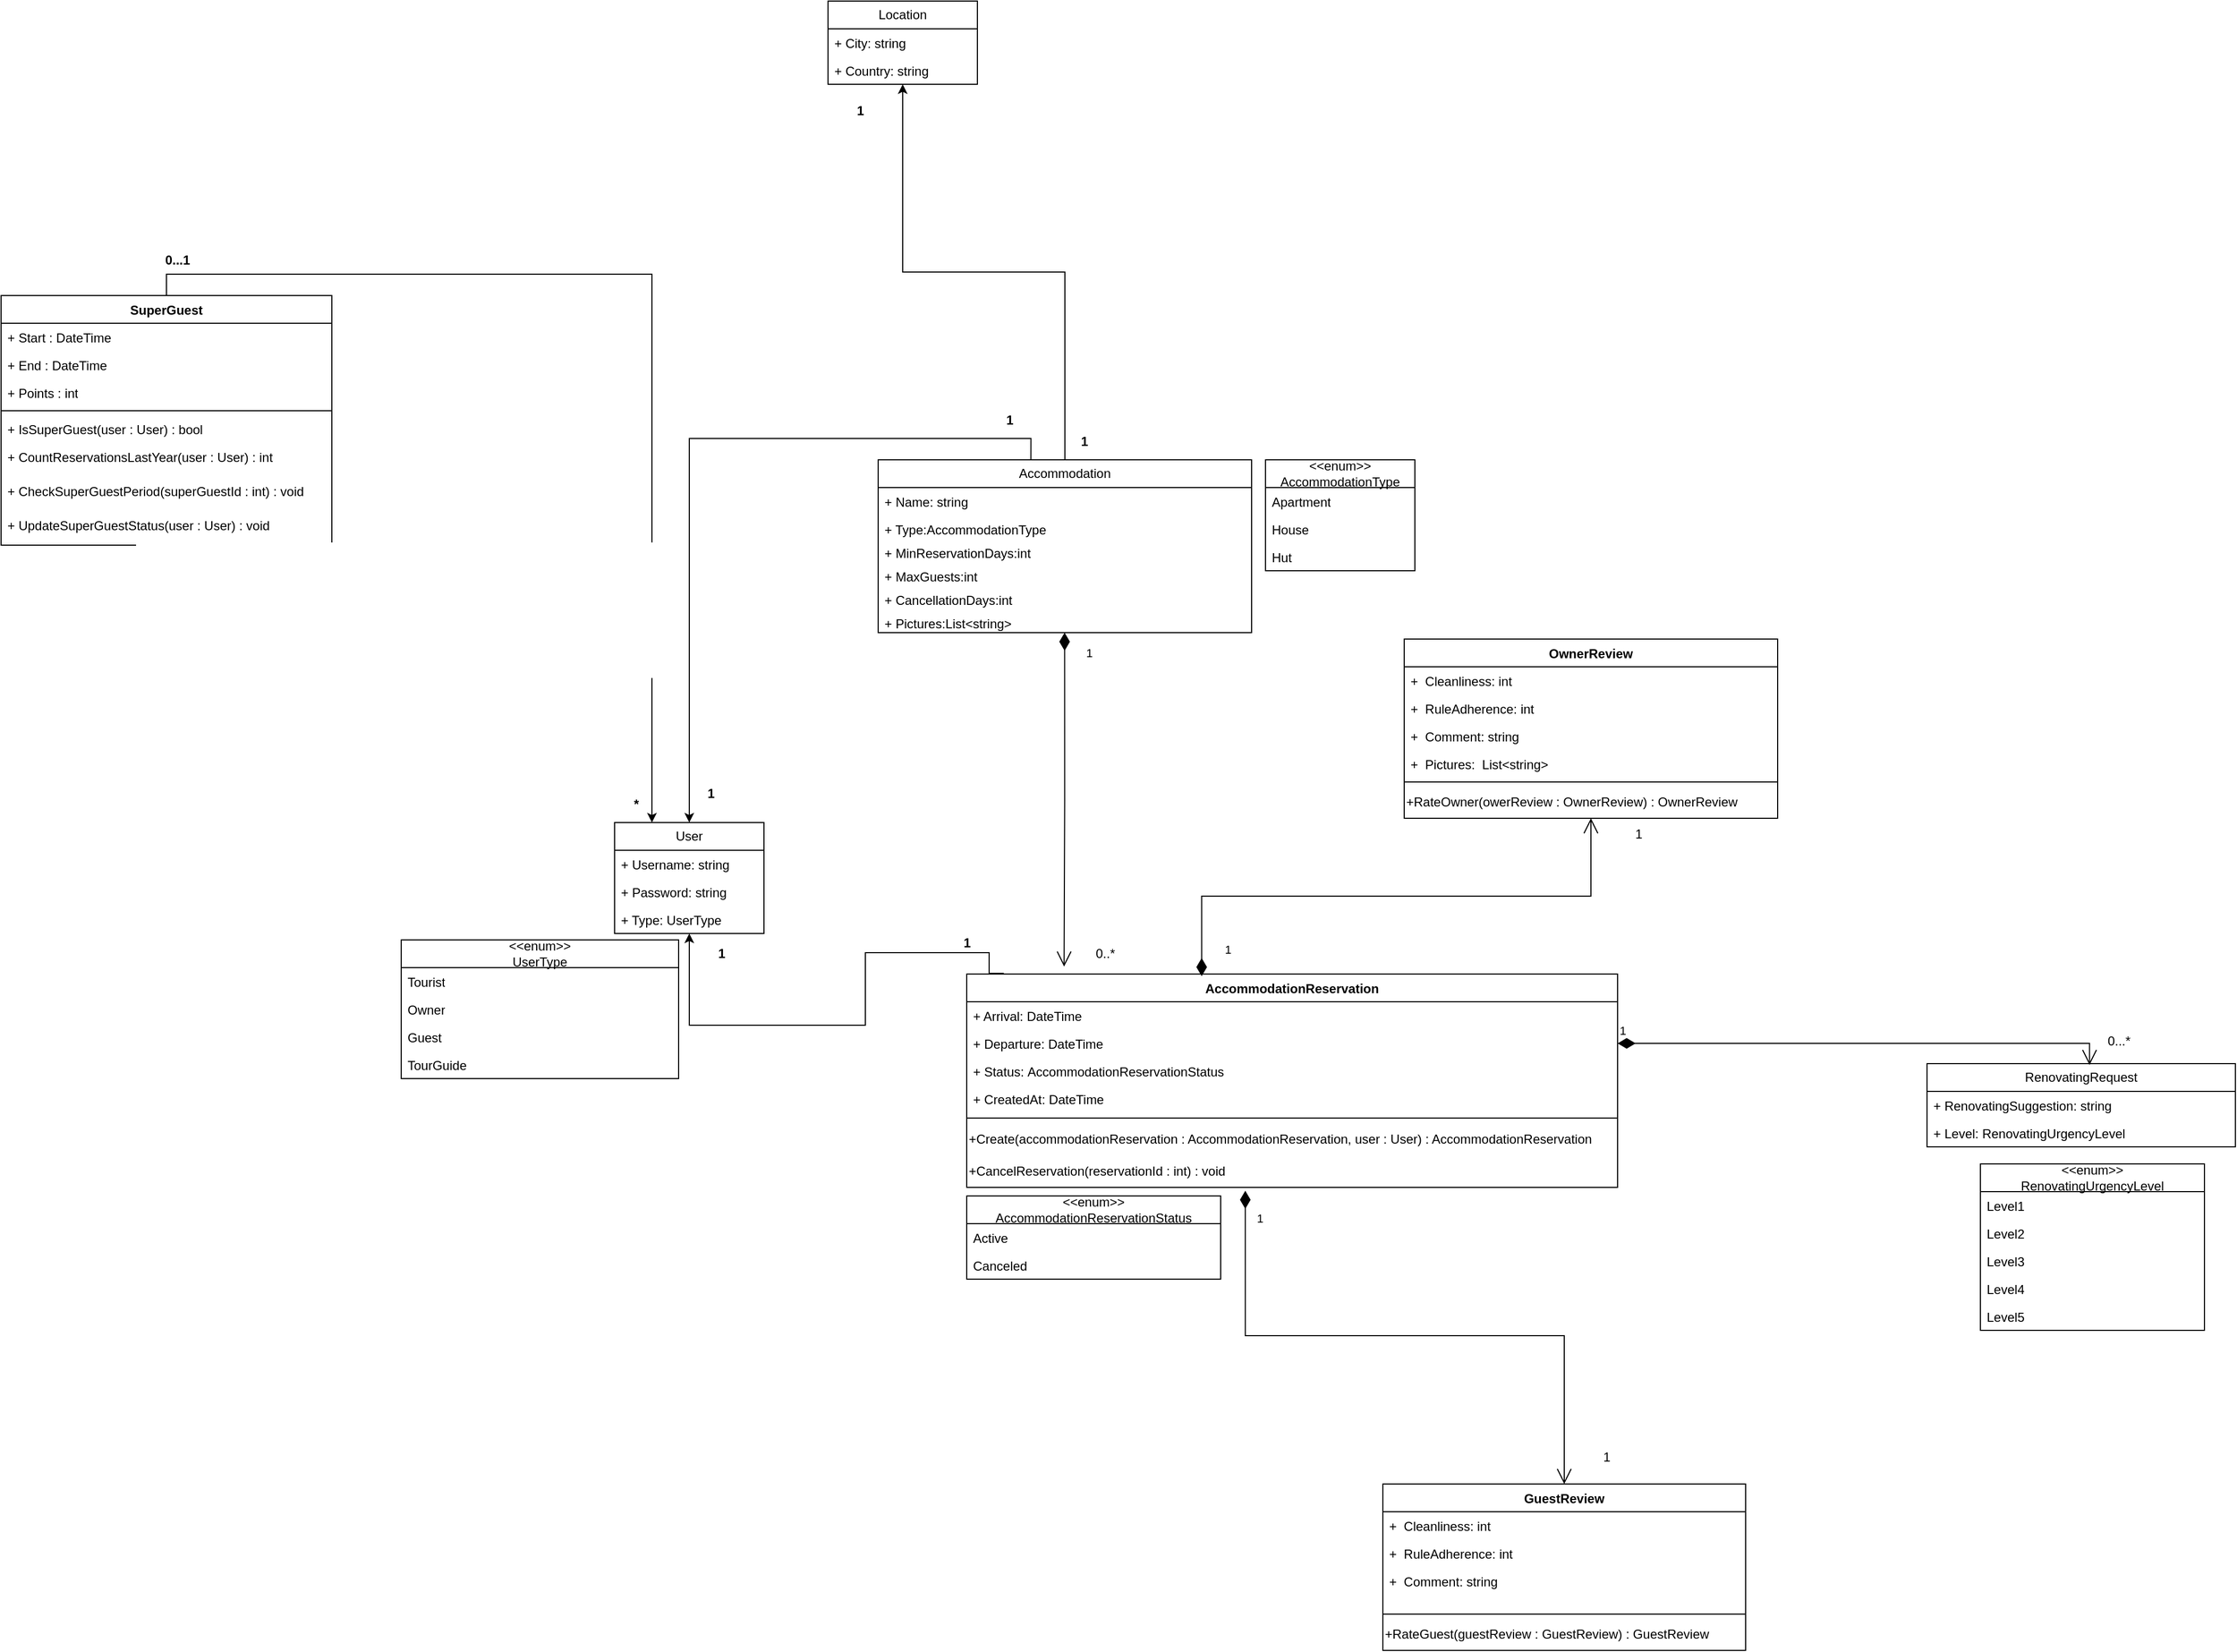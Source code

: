<mxfile version="24.4.2" type="device">
  <diagram id="C5RBs43oDa-KdzZeNtuy" name="Page-1">
    <mxGraphModel dx="1994" dy="1758" grid="1" gridSize="10" guides="1" tooltips="1" connect="1" arrows="1" fold="1" page="1" pageScale="1" pageWidth="827" pageHeight="1169" math="0" shadow="0">
      <root>
        <mxCell id="WIyWlLk6GJQsqaUBKTNV-0" />
        <mxCell id="WIyWlLk6GJQsqaUBKTNV-1" parent="WIyWlLk6GJQsqaUBKTNV-0" />
        <mxCell id="wMaGzg7O0f3dlFPSWwdT-11" value="GuestReview" style="swimlane;fontStyle=1;align=center;verticalAlign=top;childLayout=stackLayout;horizontal=1;startSize=26;horizontalStack=0;resizeParent=1;resizeParentMax=0;resizeLast=0;collapsible=1;marginBottom=0;whiteSpace=wrap;html=1;" parent="WIyWlLk6GJQsqaUBKTNV-1" vertex="1">
          <mxGeometry x="950" y="830" width="340" height="156" as="geometry" />
        </mxCell>
        <mxCell id="wMaGzg7O0f3dlFPSWwdT-15" value="+&amp;nbsp; Cleanliness: int" style="text;strokeColor=none;fillColor=none;align=left;verticalAlign=top;spacingLeft=4;spacingRight=4;overflow=hidden;rotatable=0;points=[[0,0.5],[1,0.5]];portConstraint=eastwest;whiteSpace=wrap;html=1;" parent="wMaGzg7O0f3dlFPSWwdT-11" vertex="1">
          <mxGeometry y="26" width="340" height="26" as="geometry" />
        </mxCell>
        <mxCell id="wMaGzg7O0f3dlFPSWwdT-16" value="+&amp;nbsp; RuleAdherence: int" style="text;strokeColor=none;fillColor=none;align=left;verticalAlign=top;spacingLeft=4;spacingRight=4;overflow=hidden;rotatable=0;points=[[0,0.5],[1,0.5]];portConstraint=eastwest;whiteSpace=wrap;html=1;" parent="wMaGzg7O0f3dlFPSWwdT-11" vertex="1">
          <mxGeometry y="52" width="340" height="26" as="geometry" />
        </mxCell>
        <mxCell id="wMaGzg7O0f3dlFPSWwdT-17" value="+&amp;nbsp; Comment: string" style="text;strokeColor=none;fillColor=none;align=left;verticalAlign=top;spacingLeft=4;spacingRight=4;overflow=hidden;rotatable=0;points=[[0,0.5],[1,0.5]];portConstraint=eastwest;whiteSpace=wrap;html=1;" parent="wMaGzg7O0f3dlFPSWwdT-11" vertex="1">
          <mxGeometry y="78" width="340" height="40" as="geometry" />
        </mxCell>
        <mxCell id="wMaGzg7O0f3dlFPSWwdT-13" value="" style="line;strokeWidth=1;fillColor=none;align=left;verticalAlign=middle;spacingTop=-1;spacingLeft=3;spacingRight=3;rotatable=0;labelPosition=right;points=[];portConstraint=eastwest;strokeColor=inherit;" parent="wMaGzg7O0f3dlFPSWwdT-11" vertex="1">
          <mxGeometry y="118" width="340" height="8" as="geometry" />
        </mxCell>
        <mxCell id="S7HG7MxneMHAXgwsNJfV-12" value="+RateGuest(guestReview : GuestReview) : GuestReview" style="text;html=1;align=left;verticalAlign=middle;resizable=0;points=[];autosize=1;strokeColor=none;fillColor=none;" parent="wMaGzg7O0f3dlFPSWwdT-11" vertex="1">
          <mxGeometry y="126" width="340" height="30" as="geometry" />
        </mxCell>
        <mxCell id="wMaGzg7O0f3dlFPSWwdT-18" value="AccommodationReservation" style="swimlane;fontStyle=1;align=center;verticalAlign=top;childLayout=stackLayout;horizontal=1;startSize=26;horizontalStack=0;resizeParent=1;resizeParentMax=0;resizeLast=0;collapsible=1;marginBottom=0;whiteSpace=wrap;html=1;" parent="WIyWlLk6GJQsqaUBKTNV-1" vertex="1">
          <mxGeometry x="560" y="352" width="610" height="200" as="geometry" />
        </mxCell>
        <mxCell id="wMaGzg7O0f3dlFPSWwdT-22" value="+ Arrival: DateTime" style="text;strokeColor=none;fillColor=none;align=left;verticalAlign=top;spacingLeft=4;spacingRight=4;overflow=hidden;rotatable=0;points=[[0,0.5],[1,0.5]];portConstraint=eastwest;whiteSpace=wrap;html=1;" parent="wMaGzg7O0f3dlFPSWwdT-18" vertex="1">
          <mxGeometry y="26" width="610" height="26" as="geometry" />
        </mxCell>
        <mxCell id="wMaGzg7O0f3dlFPSWwdT-25" value="+ Departure: DateTime" style="text;strokeColor=none;fillColor=none;align=left;verticalAlign=top;spacingLeft=4;spacingRight=4;overflow=hidden;rotatable=0;points=[[0,0.5],[1,0.5]];portConstraint=eastwest;whiteSpace=wrap;html=1;" parent="wMaGzg7O0f3dlFPSWwdT-18" vertex="1">
          <mxGeometry y="52" width="610" height="26" as="geometry" />
        </mxCell>
        <mxCell id="wMaGzg7O0f3dlFPSWwdT-34" value="+ Status:&amp;nbsp;AccommodationReservationStatus" style="text;strokeColor=none;fillColor=none;align=left;verticalAlign=top;spacingLeft=4;spacingRight=4;overflow=hidden;rotatable=0;points=[[0,0.5],[1,0.5]];portConstraint=eastwest;whiteSpace=wrap;html=1;" parent="wMaGzg7O0f3dlFPSWwdT-18" vertex="1">
          <mxGeometry y="78" width="610" height="26" as="geometry" />
        </mxCell>
        <mxCell id="wMaGzg7O0f3dlFPSWwdT-28" value="+ CreatedAt:&amp;nbsp;DateTime" style="text;strokeColor=none;fillColor=none;align=left;verticalAlign=top;spacingLeft=4;spacingRight=4;overflow=hidden;rotatable=0;points=[[0,0.5],[1,0.5]];portConstraint=eastwest;whiteSpace=wrap;html=1;" parent="wMaGzg7O0f3dlFPSWwdT-18" vertex="1">
          <mxGeometry y="104" width="610" height="26" as="geometry" />
        </mxCell>
        <mxCell id="wMaGzg7O0f3dlFPSWwdT-20" value="" style="line;strokeWidth=1;fillColor=none;align=left;verticalAlign=middle;spacingTop=-1;spacingLeft=3;spacingRight=3;rotatable=0;labelPosition=right;points=[];portConstraint=eastwest;strokeColor=inherit;" parent="wMaGzg7O0f3dlFPSWwdT-18" vertex="1">
          <mxGeometry y="130" width="610" height="10" as="geometry" />
        </mxCell>
        <mxCell id="S7HG7MxneMHAXgwsNJfV-9" value="+Create(accommodationReservation : AccommodationReservation, user : User) : AccommodationReservation" style="text;html=1;align=left;verticalAlign=middle;resizable=0;points=[];autosize=1;strokeColor=none;fillColor=none;" parent="wMaGzg7O0f3dlFPSWwdT-18" vertex="1">
          <mxGeometry y="140" width="610" height="30" as="geometry" />
        </mxCell>
        <mxCell id="S7HG7MxneMHAXgwsNJfV-7" value="+CancelReservation(reservationId : int) : void" style="text;html=1;align=left;verticalAlign=middle;resizable=0;points=[];autosize=1;strokeColor=none;fillColor=none;" parent="wMaGzg7O0f3dlFPSWwdT-18" vertex="1">
          <mxGeometry y="170" width="610" height="30" as="geometry" />
        </mxCell>
        <mxCell id="wMaGzg7O0f3dlFPSWwdT-29" value="&amp;lt;&amp;lt;enum&amp;gt;&amp;gt;&lt;br&gt;AccommodationReservationStatus" style="swimlane;fontStyle=0;childLayout=stackLayout;horizontal=1;startSize=26;fillColor=none;horizontalStack=0;resizeParent=1;resizeParentMax=0;resizeLast=0;collapsible=1;marginBottom=0;whiteSpace=wrap;html=1;" parent="WIyWlLk6GJQsqaUBKTNV-1" vertex="1">
          <mxGeometry x="560" y="560" width="238" height="78" as="geometry" />
        </mxCell>
        <mxCell id="wMaGzg7O0f3dlFPSWwdT-30" value="Active" style="text;strokeColor=none;fillColor=none;align=left;verticalAlign=top;spacingLeft=4;spacingRight=4;overflow=hidden;rotatable=0;points=[[0,0.5],[1,0.5]];portConstraint=eastwest;whiteSpace=wrap;html=1;" parent="wMaGzg7O0f3dlFPSWwdT-29" vertex="1">
          <mxGeometry y="26" width="238" height="26" as="geometry" />
        </mxCell>
        <mxCell id="wMaGzg7O0f3dlFPSWwdT-31" value="Canceled" style="text;strokeColor=none;fillColor=none;align=left;verticalAlign=top;spacingLeft=4;spacingRight=4;overflow=hidden;rotatable=0;points=[[0,0.5],[1,0.5]];portConstraint=eastwest;whiteSpace=wrap;html=1;" parent="wMaGzg7O0f3dlFPSWwdT-29" vertex="1">
          <mxGeometry y="52" width="238" height="26" as="geometry" />
        </mxCell>
        <mxCell id="wMaGzg7O0f3dlFPSWwdT-48" value="1" style="text;html=1;align=center;verticalAlign=middle;whiteSpace=wrap;rounded=0;" parent="WIyWlLk6GJQsqaUBKTNV-1" vertex="1">
          <mxGeometry x="1160" y="206" width="60" height="30" as="geometry" />
        </mxCell>
        <mxCell id="wMaGzg7O0f3dlFPSWwdT-121" style="edgeStyle=orthogonalEdgeStyle;rounded=0;orthogonalLoop=1;jettySize=auto;html=1;exitX=0.5;exitY=0;exitDx=0;exitDy=0;entryX=0.25;entryY=0;entryDx=0;entryDy=0;" parent="WIyWlLk6GJQsqaUBKTNV-1" source="S7HG7MxneMHAXgwsNJfV-29" target="wMaGzg7O0f3dlFPSWwdT-57" edge="1">
          <mxGeometry relative="1" as="geometry">
            <mxPoint x="-220" y="-310" as="sourcePoint" />
          </mxGeometry>
        </mxCell>
        <mxCell id="wMaGzg7O0f3dlFPSWwdT-57" value="User" style="swimlane;fontStyle=0;childLayout=stackLayout;horizontal=1;startSize=26;fillColor=none;horizontalStack=0;resizeParent=1;resizeParentMax=0;resizeLast=0;collapsible=1;marginBottom=0;whiteSpace=wrap;html=1;" parent="WIyWlLk6GJQsqaUBKTNV-1" vertex="1">
          <mxGeometry x="230" y="210" width="140" height="104" as="geometry" />
        </mxCell>
        <mxCell id="wMaGzg7O0f3dlFPSWwdT-58" value="+ Username: string" style="text;strokeColor=none;fillColor=none;align=left;verticalAlign=top;spacingLeft=4;spacingRight=4;overflow=hidden;rotatable=0;points=[[0,0.5],[1,0.5]];portConstraint=eastwest;whiteSpace=wrap;html=1;" parent="wMaGzg7O0f3dlFPSWwdT-57" vertex="1">
          <mxGeometry y="26" width="140" height="26" as="geometry" />
        </mxCell>
        <mxCell id="wMaGzg7O0f3dlFPSWwdT-59" value="+ Password: string" style="text;strokeColor=none;fillColor=none;align=left;verticalAlign=top;spacingLeft=4;spacingRight=4;overflow=hidden;rotatable=0;points=[[0,0.5],[1,0.5]];portConstraint=eastwest;whiteSpace=wrap;html=1;" parent="wMaGzg7O0f3dlFPSWwdT-57" vertex="1">
          <mxGeometry y="52" width="140" height="26" as="geometry" />
        </mxCell>
        <mxCell id="wMaGzg7O0f3dlFPSWwdT-60" value="+ Type:&amp;nbsp;UserType" style="text;strokeColor=none;fillColor=none;align=left;verticalAlign=top;spacingLeft=4;spacingRight=4;overflow=hidden;rotatable=0;points=[[0,0.5],[1,0.5]];portConstraint=eastwest;whiteSpace=wrap;html=1;" parent="wMaGzg7O0f3dlFPSWwdT-57" vertex="1">
          <mxGeometry y="78" width="140" height="26" as="geometry" />
        </mxCell>
        <mxCell id="wMaGzg7O0f3dlFPSWwdT-61" value="Accommodation" style="swimlane;fontStyle=0;childLayout=stackLayout;horizontal=1;startSize=26;fillColor=none;horizontalStack=0;resizeParent=1;resizeParentMax=0;resizeLast=0;collapsible=1;marginBottom=0;whiteSpace=wrap;html=1;" parent="WIyWlLk6GJQsqaUBKTNV-1" vertex="1">
          <mxGeometry x="477" y="-130" width="350" height="162" as="geometry" />
        </mxCell>
        <mxCell id="wMaGzg7O0f3dlFPSWwdT-63" value="+ Name: string" style="text;strokeColor=none;fillColor=none;align=left;verticalAlign=top;spacingLeft=4;spacingRight=4;overflow=hidden;rotatable=0;points=[[0,0.5],[1,0.5]];portConstraint=eastwest;whiteSpace=wrap;html=1;" parent="wMaGzg7O0f3dlFPSWwdT-61" vertex="1">
          <mxGeometry y="26" width="350" height="26" as="geometry" />
        </mxCell>
        <mxCell id="wMaGzg7O0f3dlFPSWwdT-64" value="+ Type:AccommodationType&amp;nbsp;" style="text;strokeColor=none;fillColor=none;align=left;verticalAlign=top;spacingLeft=4;spacingRight=4;overflow=hidden;rotatable=0;points=[[0,0.5],[1,0.5]];portConstraint=eastwest;whiteSpace=wrap;html=1;" parent="wMaGzg7O0f3dlFPSWwdT-61" vertex="1">
          <mxGeometry y="52" width="350" height="22" as="geometry" />
        </mxCell>
        <mxCell id="wMaGzg7O0f3dlFPSWwdT-78" value="+ MinReservationDays:int" style="text;strokeColor=none;fillColor=none;align=left;verticalAlign=top;spacingLeft=4;spacingRight=4;overflow=hidden;rotatable=0;points=[[0,0.5],[1,0.5]];portConstraint=eastwest;whiteSpace=wrap;html=1;" parent="wMaGzg7O0f3dlFPSWwdT-61" vertex="1">
          <mxGeometry y="74" width="350" height="22" as="geometry" />
        </mxCell>
        <mxCell id="wMaGzg7O0f3dlFPSWwdT-79" value="+ MaxGuests:int" style="text;strokeColor=none;fillColor=none;align=left;verticalAlign=top;spacingLeft=4;spacingRight=4;overflow=hidden;rotatable=0;points=[[0,0.5],[1,0.5]];portConstraint=eastwest;whiteSpace=wrap;html=1;" parent="wMaGzg7O0f3dlFPSWwdT-61" vertex="1">
          <mxGeometry y="96" width="350" height="22" as="geometry" />
        </mxCell>
        <mxCell id="wMaGzg7O0f3dlFPSWwdT-80" value="+ CancellationDays:int" style="text;strokeColor=none;fillColor=none;align=left;verticalAlign=top;spacingLeft=4;spacingRight=4;overflow=hidden;rotatable=0;points=[[0,0.5],[1,0.5]];portConstraint=eastwest;whiteSpace=wrap;html=1;" parent="wMaGzg7O0f3dlFPSWwdT-61" vertex="1">
          <mxGeometry y="118" width="350" height="22" as="geometry" />
        </mxCell>
        <mxCell id="wMaGzg7O0f3dlFPSWwdT-81" value="+ Pictures:List&amp;lt;string&amp;gt;" style="text;strokeColor=none;fillColor=none;align=left;verticalAlign=top;spacingLeft=4;spacingRight=4;overflow=hidden;rotatable=0;points=[[0,0.5],[1,0.5]];portConstraint=eastwest;whiteSpace=wrap;html=1;" parent="wMaGzg7O0f3dlFPSWwdT-61" vertex="1">
          <mxGeometry y="140" width="350" height="22" as="geometry" />
        </mxCell>
        <mxCell id="elb4LS_zddaQ7elpTW-y-6" value="1" style="endArrow=open;html=1;endSize=12;startArrow=diamondThin;startSize=14;startFill=1;edgeStyle=orthogonalEdgeStyle;align=left;verticalAlign=bottom;rounded=0;entryX=0.15;entryY=0.005;entryDx=0;entryDy=0;entryPerimeter=0;" edge="1" parent="wMaGzg7O0f3dlFPSWwdT-61">
          <mxGeometry x="-0.821" y="18" relative="1" as="geometry">
            <mxPoint x="174.75" y="162" as="sourcePoint" />
            <mxPoint x="174.25" y="475.0" as="targetPoint" />
            <Array as="points">
              <mxPoint x="175.75" y="162" />
              <mxPoint x="175.75" y="319" />
              <mxPoint x="174.75" y="319" />
            </Array>
            <mxPoint as="offset" />
          </mxGeometry>
        </mxCell>
        <mxCell id="wMaGzg7O0f3dlFPSWwdT-66" style="edgeStyle=orthogonalEdgeStyle;rounded=0;orthogonalLoop=1;jettySize=auto;html=1;exitX=0.057;exitY=-0.003;exitDx=0;exitDy=0;exitPerimeter=0;" parent="WIyWlLk6GJQsqaUBKTNV-1" source="wMaGzg7O0f3dlFPSWwdT-18" target="wMaGzg7O0f3dlFPSWwdT-57" edge="1">
          <mxGeometry relative="1" as="geometry">
            <Array as="points">
              <mxPoint x="581" y="332" />
              <mxPoint x="465" y="332" />
              <mxPoint x="465" y="400" />
              <mxPoint x="300" y="400" />
            </Array>
          </mxGeometry>
        </mxCell>
        <mxCell id="wMaGzg7O0f3dlFPSWwdT-67" value="&amp;lt;&amp;lt;enum&amp;gt;&amp;gt;&lt;br&gt;UserType" style="swimlane;fontStyle=0;childLayout=stackLayout;horizontal=1;startSize=26;fillColor=none;horizontalStack=0;resizeParent=1;resizeParentMax=0;resizeLast=0;collapsible=1;marginBottom=0;whiteSpace=wrap;html=1;" parent="WIyWlLk6GJQsqaUBKTNV-1" vertex="1">
          <mxGeometry x="30" y="320" width="260" height="130" as="geometry" />
        </mxCell>
        <mxCell id="wMaGzg7O0f3dlFPSWwdT-68" value="Tourist" style="text;strokeColor=none;fillColor=none;align=left;verticalAlign=top;spacingLeft=4;spacingRight=4;overflow=hidden;rotatable=0;points=[[0,0.5],[1,0.5]];portConstraint=eastwest;whiteSpace=wrap;html=1;" parent="wMaGzg7O0f3dlFPSWwdT-67" vertex="1">
          <mxGeometry y="26" width="260" height="26" as="geometry" />
        </mxCell>
        <mxCell id="wMaGzg7O0f3dlFPSWwdT-69" value="Owner" style="text;strokeColor=none;fillColor=none;align=left;verticalAlign=top;spacingLeft=4;spacingRight=4;overflow=hidden;rotatable=0;points=[[0,0.5],[1,0.5]];portConstraint=eastwest;whiteSpace=wrap;html=1;" parent="wMaGzg7O0f3dlFPSWwdT-67" vertex="1">
          <mxGeometry y="52" width="260" height="26" as="geometry" />
        </mxCell>
        <mxCell id="wMaGzg7O0f3dlFPSWwdT-73" value="Guest" style="text;strokeColor=none;fillColor=none;align=left;verticalAlign=top;spacingLeft=4;spacingRight=4;overflow=hidden;rotatable=0;points=[[0,0.5],[1,0.5]];portConstraint=eastwest;whiteSpace=wrap;html=1;" parent="wMaGzg7O0f3dlFPSWwdT-67" vertex="1">
          <mxGeometry y="78" width="260" height="26" as="geometry" />
        </mxCell>
        <mxCell id="wMaGzg7O0f3dlFPSWwdT-74" value="TourGuide" style="text;strokeColor=none;fillColor=none;align=left;verticalAlign=top;spacingLeft=4;spacingRight=4;overflow=hidden;rotatable=0;points=[[0,0.5],[1,0.5]];portConstraint=eastwest;whiteSpace=wrap;html=1;" parent="wMaGzg7O0f3dlFPSWwdT-67" vertex="1">
          <mxGeometry y="104" width="260" height="26" as="geometry" />
        </mxCell>
        <mxCell id="wMaGzg7O0f3dlFPSWwdT-86" style="edgeStyle=orthogonalEdgeStyle;rounded=0;orthogonalLoop=1;jettySize=auto;html=1;exitX=0.5;exitY=0;exitDx=0;exitDy=0;" parent="WIyWlLk6GJQsqaUBKTNV-1" source="wMaGzg7O0f3dlFPSWwdT-61" target="wMaGzg7O0f3dlFPSWwdT-82" edge="1">
          <mxGeometry relative="1" as="geometry" />
        </mxCell>
        <mxCell id="wMaGzg7O0f3dlFPSWwdT-82" value="Location" style="swimlane;fontStyle=0;childLayout=stackLayout;horizontal=1;startSize=26;fillColor=none;horizontalStack=0;resizeParent=1;resizeParentMax=0;resizeLast=0;collapsible=1;marginBottom=0;whiteSpace=wrap;html=1;" parent="WIyWlLk6GJQsqaUBKTNV-1" vertex="1">
          <mxGeometry x="430" y="-560" width="140" height="78" as="geometry" />
        </mxCell>
        <mxCell id="wMaGzg7O0f3dlFPSWwdT-83" value="+ City: string" style="text;strokeColor=none;fillColor=none;align=left;verticalAlign=top;spacingLeft=4;spacingRight=4;overflow=hidden;rotatable=0;points=[[0,0.5],[1,0.5]];portConstraint=eastwest;whiteSpace=wrap;html=1;" parent="wMaGzg7O0f3dlFPSWwdT-82" vertex="1">
          <mxGeometry y="26" width="140" height="26" as="geometry" />
        </mxCell>
        <mxCell id="wMaGzg7O0f3dlFPSWwdT-84" value="+ Country: string" style="text;strokeColor=none;fillColor=none;align=left;verticalAlign=top;spacingLeft=4;spacingRight=4;overflow=hidden;rotatable=0;points=[[0,0.5],[1,0.5]];portConstraint=eastwest;whiteSpace=wrap;html=1;" parent="wMaGzg7O0f3dlFPSWwdT-82" vertex="1">
          <mxGeometry y="52" width="140" height="26" as="geometry" />
        </mxCell>
        <mxCell id="wMaGzg7O0f3dlFPSWwdT-91" style="edgeStyle=orthogonalEdgeStyle;rounded=0;orthogonalLoop=1;jettySize=auto;html=1;exitX=0.409;exitY=0;exitDx=0;exitDy=0;entryX=0.5;entryY=0;entryDx=0;entryDy=0;exitPerimeter=0;" parent="WIyWlLk6GJQsqaUBKTNV-1" source="wMaGzg7O0f3dlFPSWwdT-61" target="wMaGzg7O0f3dlFPSWwdT-57" edge="1">
          <mxGeometry relative="1" as="geometry" />
        </mxCell>
        <mxCell id="wMaGzg7O0f3dlFPSWwdT-94" value="1" style="text;align=center;fontStyle=1;verticalAlign=middle;spacingLeft=3;spacingRight=3;strokeColor=none;rotatable=0;points=[[0,0.5],[1,0.5]];portConstraint=eastwest;html=1;" parent="WIyWlLk6GJQsqaUBKTNV-1" vertex="1">
          <mxGeometry x="560" y="-180" width="80" height="26" as="geometry" />
        </mxCell>
        <mxCell id="wMaGzg7O0f3dlFPSWwdT-95" value="1" style="text;align=center;fontStyle=1;verticalAlign=middle;spacingLeft=3;spacingRight=3;strokeColor=none;rotatable=0;points=[[0,0.5],[1,0.5]];portConstraint=eastwest;html=1;" parent="WIyWlLk6GJQsqaUBKTNV-1" vertex="1">
          <mxGeometry x="280" y="170" width="80" height="26" as="geometry" />
        </mxCell>
        <mxCell id="wMaGzg7O0f3dlFPSWwdT-96" value="1" style="text;align=center;fontStyle=1;verticalAlign=middle;spacingLeft=3;spacingRight=3;strokeColor=none;rotatable=0;points=[[0,0.5],[1,0.5]];portConstraint=eastwest;html=1;" parent="WIyWlLk6GJQsqaUBKTNV-1" vertex="1">
          <mxGeometry x="630" y="-160" width="80" height="26" as="geometry" />
        </mxCell>
        <mxCell id="wMaGzg7O0f3dlFPSWwdT-97" value="1" style="text;align=center;fontStyle=1;verticalAlign=middle;spacingLeft=3;spacingRight=3;strokeColor=none;rotatable=0;points=[[0,0.5],[1,0.5]];portConstraint=eastwest;html=1;" parent="WIyWlLk6GJQsqaUBKTNV-1" vertex="1">
          <mxGeometry x="420" y="-470" width="80" height="26" as="geometry" />
        </mxCell>
        <mxCell id="wMaGzg7O0f3dlFPSWwdT-99" value="RenovatingRequest" style="swimlane;fontStyle=0;childLayout=stackLayout;horizontal=1;startSize=26;fillColor=none;horizontalStack=0;resizeParent=1;resizeParentMax=0;resizeLast=0;collapsible=1;marginBottom=0;whiteSpace=wrap;html=1;" parent="WIyWlLk6GJQsqaUBKTNV-1" vertex="1">
          <mxGeometry x="1460" y="436" width="289" height="78" as="geometry" />
        </mxCell>
        <mxCell id="wMaGzg7O0f3dlFPSWwdT-100" value="+ RenovatingSuggestion: string" style="text;strokeColor=none;fillColor=none;align=left;verticalAlign=top;spacingLeft=4;spacingRight=4;overflow=hidden;rotatable=0;points=[[0,0.5],[1,0.5]];portConstraint=eastwest;whiteSpace=wrap;html=1;" parent="wMaGzg7O0f3dlFPSWwdT-99" vertex="1">
          <mxGeometry y="26" width="289" height="26" as="geometry" />
        </mxCell>
        <mxCell id="wMaGzg7O0f3dlFPSWwdT-101" value="+ Level:&amp;nbsp;RenovatingUrgencyLevel" style="text;strokeColor=none;fillColor=none;align=left;verticalAlign=top;spacingLeft=4;spacingRight=4;overflow=hidden;rotatable=0;points=[[0,0.5],[1,0.5]];portConstraint=eastwest;whiteSpace=wrap;html=1;" parent="wMaGzg7O0f3dlFPSWwdT-99" vertex="1">
          <mxGeometry y="52" width="289" height="26" as="geometry" />
        </mxCell>
        <mxCell id="wMaGzg7O0f3dlFPSWwdT-110" value="&amp;lt;&amp;lt;enum&amp;gt;&amp;gt;&lt;br&gt;RenovatingUrgencyLevel" style="swimlane;fontStyle=0;childLayout=stackLayout;horizontal=1;startSize=26;fillColor=none;horizontalStack=0;resizeParent=1;resizeParentMax=0;resizeLast=0;collapsible=1;marginBottom=0;whiteSpace=wrap;html=1;" parent="WIyWlLk6GJQsqaUBKTNV-1" vertex="1">
          <mxGeometry x="1510" y="530" width="210" height="156" as="geometry" />
        </mxCell>
        <mxCell id="wMaGzg7O0f3dlFPSWwdT-111" value="Level1" style="text;strokeColor=none;fillColor=none;align=left;verticalAlign=top;spacingLeft=4;spacingRight=4;overflow=hidden;rotatable=0;points=[[0,0.5],[1,0.5]];portConstraint=eastwest;whiteSpace=wrap;html=1;" parent="wMaGzg7O0f3dlFPSWwdT-110" vertex="1">
          <mxGeometry y="26" width="210" height="26" as="geometry" />
        </mxCell>
        <mxCell id="wMaGzg7O0f3dlFPSWwdT-112" value="Level2" style="text;strokeColor=none;fillColor=none;align=left;verticalAlign=top;spacingLeft=4;spacingRight=4;overflow=hidden;rotatable=0;points=[[0,0.5],[1,0.5]];portConstraint=eastwest;whiteSpace=wrap;html=1;" parent="wMaGzg7O0f3dlFPSWwdT-110" vertex="1">
          <mxGeometry y="52" width="210" height="26" as="geometry" />
        </mxCell>
        <mxCell id="wMaGzg7O0f3dlFPSWwdT-113" value="Level3" style="text;strokeColor=none;fillColor=none;align=left;verticalAlign=top;spacingLeft=4;spacingRight=4;overflow=hidden;rotatable=0;points=[[0,0.5],[1,0.5]];portConstraint=eastwest;whiteSpace=wrap;html=1;" parent="wMaGzg7O0f3dlFPSWwdT-110" vertex="1">
          <mxGeometry y="78" width="210" height="26" as="geometry" />
        </mxCell>
        <mxCell id="wMaGzg7O0f3dlFPSWwdT-114" value="Level4" style="text;strokeColor=none;fillColor=none;align=left;verticalAlign=top;spacingLeft=4;spacingRight=4;overflow=hidden;rotatable=0;points=[[0,0.5],[1,0.5]];portConstraint=eastwest;whiteSpace=wrap;html=1;" parent="wMaGzg7O0f3dlFPSWwdT-110" vertex="1">
          <mxGeometry y="104" width="210" height="26" as="geometry" />
        </mxCell>
        <mxCell id="wMaGzg7O0f3dlFPSWwdT-115" value="Level5" style="text;strokeColor=none;fillColor=none;align=left;verticalAlign=top;spacingLeft=4;spacingRight=4;overflow=hidden;rotatable=0;points=[[0,0.5],[1,0.5]];portConstraint=eastwest;whiteSpace=wrap;html=1;" parent="wMaGzg7O0f3dlFPSWwdT-110" vertex="1">
          <mxGeometry y="130" width="210" height="26" as="geometry" />
        </mxCell>
        <mxCell id="wMaGzg7O0f3dlFPSWwdT-124" value="*" style="text;align=center;fontStyle=1;verticalAlign=middle;spacingLeft=3;spacingRight=3;strokeColor=none;rotatable=0;points=[[0,0.5],[1,0.5]];portConstraint=eastwest;html=1;" parent="WIyWlLk6GJQsqaUBKTNV-1" vertex="1">
          <mxGeometry x="210" y="180" width="80" height="26" as="geometry" />
        </mxCell>
        <mxCell id="wMaGzg7O0f3dlFPSWwdT-125" value="0...1" style="text;align=center;fontStyle=1;verticalAlign=middle;spacingLeft=3;spacingRight=3;strokeColor=none;rotatable=0;points=[[0,0.5],[1,0.5]];portConstraint=eastwest;html=1;" parent="WIyWlLk6GJQsqaUBKTNV-1" vertex="1">
          <mxGeometry x="-250" y="-330" width="140" height="26" as="geometry" />
        </mxCell>
        <mxCell id="zC5rrYsKsez-UKCuZhxa-4" value="&amp;lt;&amp;lt;enum&amp;gt;&amp;gt;&lt;br&gt;AccommodationType" style="swimlane;fontStyle=0;childLayout=stackLayout;horizontal=1;startSize=26;fillColor=none;horizontalStack=0;resizeParent=1;resizeParentMax=0;resizeLast=0;collapsible=1;marginBottom=0;whiteSpace=wrap;html=1;" parent="WIyWlLk6GJQsqaUBKTNV-1" vertex="1">
          <mxGeometry x="840" y="-130" width="140" height="104" as="geometry" />
        </mxCell>
        <mxCell id="zC5rrYsKsez-UKCuZhxa-5" value="Apartment" style="text;strokeColor=none;fillColor=none;align=left;verticalAlign=top;spacingLeft=4;spacingRight=4;overflow=hidden;rotatable=0;points=[[0,0.5],[1,0.5]];portConstraint=eastwest;whiteSpace=wrap;html=1;" parent="zC5rrYsKsez-UKCuZhxa-4" vertex="1">
          <mxGeometry y="26" width="140" height="26" as="geometry" />
        </mxCell>
        <mxCell id="zC5rrYsKsez-UKCuZhxa-6" value="House" style="text;strokeColor=none;fillColor=none;align=left;verticalAlign=top;spacingLeft=4;spacingRight=4;overflow=hidden;rotatable=0;points=[[0,0.5],[1,0.5]];portConstraint=eastwest;whiteSpace=wrap;html=1;" parent="zC5rrYsKsez-UKCuZhxa-4" vertex="1">
          <mxGeometry y="52" width="140" height="26" as="geometry" />
        </mxCell>
        <mxCell id="zC5rrYsKsez-UKCuZhxa-7" value="Hut" style="text;strokeColor=none;fillColor=none;align=left;verticalAlign=top;spacingLeft=4;spacingRight=4;overflow=hidden;rotatable=0;points=[[0,0.5],[1,0.5]];portConstraint=eastwest;whiteSpace=wrap;html=1;" parent="zC5rrYsKsez-UKCuZhxa-4" vertex="1">
          <mxGeometry y="78" width="140" height="26" as="geometry" />
        </mxCell>
        <mxCell id="S7HG7MxneMHAXgwsNJfV-4" value="1" style="endArrow=open;html=1;endSize=12;startArrow=diamondThin;startSize=14;startFill=1;edgeStyle=orthogonalEdgeStyle;align=left;verticalAlign=bottom;rounded=0;exitX=1;exitY=0.5;exitDx=0;exitDy=0;entryX=0.527;entryY=0.016;entryDx=0;entryDy=0;entryPerimeter=0;" parent="WIyWlLk6GJQsqaUBKTNV-1" source="wMaGzg7O0f3dlFPSWwdT-25" target="wMaGzg7O0f3dlFPSWwdT-99" edge="1">
          <mxGeometry x="-1" y="3" relative="1" as="geometry">
            <mxPoint x="1120" y="430" as="sourcePoint" />
            <mxPoint x="1570" y="417" as="targetPoint" />
          </mxGeometry>
        </mxCell>
        <mxCell id="S7HG7MxneMHAXgwsNJfV-22" value="OwnerReview" style="swimlane;fontStyle=1;align=center;verticalAlign=top;childLayout=stackLayout;horizontal=1;startSize=26;horizontalStack=0;resizeParent=1;resizeParentMax=0;resizeLast=0;collapsible=1;marginBottom=0;whiteSpace=wrap;html=1;" parent="WIyWlLk6GJQsqaUBKTNV-1" vertex="1">
          <mxGeometry x="970" y="38" width="350" height="168" as="geometry" />
        </mxCell>
        <mxCell id="S7HG7MxneMHAXgwsNJfV-23" value="+&amp;nbsp; Cleanliness: int" style="text;strokeColor=none;fillColor=none;align=left;verticalAlign=top;spacingLeft=4;spacingRight=4;overflow=hidden;rotatable=0;points=[[0,0.5],[1,0.5]];portConstraint=eastwest;whiteSpace=wrap;html=1;" parent="S7HG7MxneMHAXgwsNJfV-22" vertex="1">
          <mxGeometry y="26" width="350" height="26" as="geometry" />
        </mxCell>
        <mxCell id="S7HG7MxneMHAXgwsNJfV-24" value="+&amp;nbsp; RuleAdherence: int" style="text;strokeColor=none;fillColor=none;align=left;verticalAlign=top;spacingLeft=4;spacingRight=4;overflow=hidden;rotatable=0;points=[[0,0.5],[1,0.5]];portConstraint=eastwest;whiteSpace=wrap;html=1;" parent="S7HG7MxneMHAXgwsNJfV-22" vertex="1">
          <mxGeometry y="52" width="350" height="26" as="geometry" />
        </mxCell>
        <mxCell id="S7HG7MxneMHAXgwsNJfV-25" value="+&amp;nbsp; Comment: string" style="text;strokeColor=none;fillColor=none;align=left;verticalAlign=top;spacingLeft=4;spacingRight=4;overflow=hidden;rotatable=0;points=[[0,0.5],[1,0.5]];portConstraint=eastwest;whiteSpace=wrap;html=1;" parent="S7HG7MxneMHAXgwsNJfV-22" vertex="1">
          <mxGeometry y="78" width="350" height="26" as="geometry" />
        </mxCell>
        <mxCell id="S7HG7MxneMHAXgwsNJfV-26" value="+&amp;nbsp; Pictures: &amp;nbsp;List&amp;lt;string&amp;gt;" style="text;strokeColor=none;fillColor=none;align=left;verticalAlign=top;spacingLeft=4;spacingRight=4;overflow=hidden;rotatable=0;points=[[0,0.5],[1,0.5]];portConstraint=eastwest;whiteSpace=wrap;html=1;" parent="S7HG7MxneMHAXgwsNJfV-22" vertex="1">
          <mxGeometry y="104" width="350" height="26" as="geometry" />
        </mxCell>
        <mxCell id="S7HG7MxneMHAXgwsNJfV-27" value="" style="line;strokeWidth=1;fillColor=none;align=left;verticalAlign=middle;spacingTop=-1;spacingLeft=3;spacingRight=3;rotatable=0;labelPosition=right;points=[];portConstraint=eastwest;strokeColor=inherit;" parent="S7HG7MxneMHAXgwsNJfV-22" vertex="1">
          <mxGeometry y="130" width="350" height="8" as="geometry" />
        </mxCell>
        <mxCell id="S7HG7MxneMHAXgwsNJfV-28" value="+RateOwner(owerReview : OwnerReview) : OwnerReview" style="text;html=1;align=left;verticalAlign=middle;resizable=0;points=[];autosize=1;strokeColor=none;fillColor=none;" parent="S7HG7MxneMHAXgwsNJfV-22" vertex="1">
          <mxGeometry y="138" width="350" height="30" as="geometry" />
        </mxCell>
        <mxCell id="S7HG7MxneMHAXgwsNJfV-29" value="SuperGuest" style="swimlane;fontStyle=1;align=center;verticalAlign=top;childLayout=stackLayout;horizontal=1;startSize=26;horizontalStack=0;resizeParent=1;resizeParentMax=0;resizeLast=0;collapsible=1;marginBottom=0;whiteSpace=wrap;html=1;" parent="WIyWlLk6GJQsqaUBKTNV-1" vertex="1">
          <mxGeometry x="-345" y="-284" width="310" height="234" as="geometry" />
        </mxCell>
        <mxCell id="S7HG7MxneMHAXgwsNJfV-33" value="+ Start : DateTime" style="text;strokeColor=none;fillColor=none;align=left;verticalAlign=top;spacingLeft=4;spacingRight=4;overflow=hidden;rotatable=0;points=[[0,0.5],[1,0.5]];portConstraint=eastwest;whiteSpace=wrap;html=1;" parent="S7HG7MxneMHAXgwsNJfV-29" vertex="1">
          <mxGeometry y="26" width="310" height="26" as="geometry" />
        </mxCell>
        <mxCell id="S7HG7MxneMHAXgwsNJfV-34" value="+ End : DateTime" style="text;strokeColor=none;fillColor=none;align=left;verticalAlign=top;spacingLeft=4;spacingRight=4;overflow=hidden;rotatable=0;points=[[0,0.5],[1,0.5]];portConstraint=eastwest;whiteSpace=wrap;html=1;" parent="S7HG7MxneMHAXgwsNJfV-29" vertex="1">
          <mxGeometry y="52" width="310" height="26" as="geometry" />
        </mxCell>
        <mxCell id="S7HG7MxneMHAXgwsNJfV-30" value="+ Points : int" style="text;strokeColor=none;fillColor=none;align=left;verticalAlign=top;spacingLeft=4;spacingRight=4;overflow=hidden;rotatable=0;points=[[0,0.5],[1,0.5]];portConstraint=eastwest;whiteSpace=wrap;html=1;" parent="S7HG7MxneMHAXgwsNJfV-29" vertex="1">
          <mxGeometry y="78" width="310" height="26" as="geometry" />
        </mxCell>
        <mxCell id="S7HG7MxneMHAXgwsNJfV-31" value="" style="line;strokeWidth=1;fillColor=none;align=left;verticalAlign=middle;spacingTop=-1;spacingLeft=3;spacingRight=3;rotatable=0;labelPosition=right;points=[];portConstraint=eastwest;strokeColor=inherit;" parent="S7HG7MxneMHAXgwsNJfV-29" vertex="1">
          <mxGeometry y="104" width="310" height="8" as="geometry" />
        </mxCell>
        <mxCell id="S7HG7MxneMHAXgwsNJfV-36" value="+ IsSuperGuest(user : User) : bool" style="text;strokeColor=none;fillColor=none;align=left;verticalAlign=top;spacingLeft=4;spacingRight=4;overflow=hidden;rotatable=0;points=[[0,0.5],[1,0.5]];portConstraint=eastwest;whiteSpace=wrap;html=1;" parent="S7HG7MxneMHAXgwsNJfV-29" vertex="1">
          <mxGeometry y="112" width="310" height="26" as="geometry" />
        </mxCell>
        <mxCell id="S7HG7MxneMHAXgwsNJfV-37" value="+ CountReservationsLastYear(user : User) : int" style="text;strokeColor=none;fillColor=none;align=left;verticalAlign=top;spacingLeft=4;spacingRight=4;overflow=hidden;rotatable=0;points=[[0,0.5],[1,0.5]];portConstraint=eastwest;whiteSpace=wrap;html=1;" parent="S7HG7MxneMHAXgwsNJfV-29" vertex="1">
          <mxGeometry y="138" width="310" height="32" as="geometry" />
        </mxCell>
        <mxCell id="S7HG7MxneMHAXgwsNJfV-38" value="+ CheckSuperGuestPeriod(superGuestId : int) : void" style="text;strokeColor=none;fillColor=none;align=left;verticalAlign=top;spacingLeft=4;spacingRight=4;overflow=hidden;rotatable=0;points=[[0,0.5],[1,0.5]];portConstraint=eastwest;whiteSpace=wrap;html=1;" parent="S7HG7MxneMHAXgwsNJfV-29" vertex="1">
          <mxGeometry y="170" width="310" height="32" as="geometry" />
        </mxCell>
        <mxCell id="S7HG7MxneMHAXgwsNJfV-32" value="+ UpdateSuperGuestStatus(user : User) : void" style="text;strokeColor=none;fillColor=none;align=left;verticalAlign=top;spacingLeft=4;spacingRight=4;overflow=hidden;rotatable=0;points=[[0,0.5],[1,0.5]];portConstraint=eastwest;whiteSpace=wrap;html=1;" parent="S7HG7MxneMHAXgwsNJfV-29" vertex="1">
          <mxGeometry y="202" width="310" height="32" as="geometry" />
        </mxCell>
        <mxCell id="S7HG7MxneMHAXgwsNJfV-39" value="1" style="endArrow=open;html=1;endSize=12;startArrow=diamondThin;startSize=14;startFill=1;edgeStyle=orthogonalEdgeStyle;align=left;verticalAlign=bottom;rounded=0;exitX=0.428;exitY=1.104;exitDx=0;exitDy=0;exitPerimeter=0;entryX=0.5;entryY=0;entryDx=0;entryDy=0;" parent="WIyWlLk6GJQsqaUBKTNV-1" source="S7HG7MxneMHAXgwsNJfV-7" target="wMaGzg7O0f3dlFPSWwdT-11" edge="1">
          <mxGeometry x="-0.878" y="9" relative="1" as="geometry">
            <mxPoint x="830" y="790" as="sourcePoint" />
            <mxPoint x="990" y="790" as="targetPoint" />
            <mxPoint as="offset" />
          </mxGeometry>
        </mxCell>
        <mxCell id="S7HG7MxneMHAXgwsNJfV-40" value="1" style="endArrow=open;html=1;endSize=12;startArrow=diamondThin;startSize=14;startFill=1;edgeStyle=orthogonalEdgeStyle;align=left;verticalAlign=bottom;rounded=0;exitX=0.361;exitY=0.01;exitDx=0;exitDy=0;exitPerimeter=0;" parent="WIyWlLk6GJQsqaUBKTNV-1" source="wMaGzg7O0f3dlFPSWwdT-18" target="S7HG7MxneMHAXgwsNJfV-28" edge="1">
          <mxGeometry x="-0.94" y="-20" relative="1" as="geometry">
            <mxPoint x="830" y="200" as="sourcePoint" />
            <mxPoint x="990" y="200" as="targetPoint" />
            <mxPoint as="offset" />
          </mxGeometry>
        </mxCell>
        <mxCell id="elb4LS_zddaQ7elpTW-y-0" value="1" style="text;align=center;fontStyle=1;verticalAlign=middle;spacingLeft=3;spacingRight=3;strokeColor=none;rotatable=0;points=[[0,0.5],[1,0.5]];portConstraint=eastwest;html=1;" vertex="1" parent="WIyWlLk6GJQsqaUBKTNV-1">
          <mxGeometry x="290" y="320" width="80" height="26" as="geometry" />
        </mxCell>
        <mxCell id="elb4LS_zddaQ7elpTW-y-1" value="1" style="text;align=center;fontStyle=1;verticalAlign=middle;spacingLeft=3;spacingRight=3;strokeColor=none;rotatable=0;points=[[0,0.5],[1,0.5]];portConstraint=eastwest;html=1;" vertex="1" parent="WIyWlLk6GJQsqaUBKTNV-1">
          <mxGeometry x="520" y="310" width="80" height="26" as="geometry" />
        </mxCell>
        <mxCell id="elb4LS_zddaQ7elpTW-y-3" value="0...*" style="text;html=1;align=center;verticalAlign=middle;whiteSpace=wrap;rounded=0;" vertex="1" parent="WIyWlLk6GJQsqaUBKTNV-1">
          <mxGeometry x="1610" y="400" width="60" height="30" as="geometry" />
        </mxCell>
        <mxCell id="elb4LS_zddaQ7elpTW-y-5" value="0..*" style="text;html=1;align=center;verticalAlign=middle;whiteSpace=wrap;rounded=0;" vertex="1" parent="WIyWlLk6GJQsqaUBKTNV-1">
          <mxGeometry x="660" y="318" width="60" height="30" as="geometry" />
        </mxCell>
        <mxCell id="elb4LS_zddaQ7elpTW-y-7" value="1" style="text;html=1;align=center;verticalAlign=middle;whiteSpace=wrap;rounded=0;" vertex="1" parent="WIyWlLk6GJQsqaUBKTNV-1">
          <mxGeometry x="1130" y="790" width="60" height="30" as="geometry" />
        </mxCell>
      </root>
    </mxGraphModel>
  </diagram>
</mxfile>
